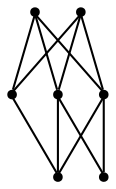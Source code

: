 graph {
  node [shape=point,comment="{\"directed\":false,\"doi\":\"10.1007/978-3-642-25878-7_2\",\"figure\":\"3 (1)\"}"]

  v0 [pos="839.0164635662046,863.4201489547587"]
  v1 [pos="808.1201427780177,986.9149305436272"]
  v2 [pos="808.1201427780177,739.9212977081486"]
  v3 [pos="777.2280216231832,863.4201489547587"]
  v4 [pos="715.4395160493534,863.4201489547587"]
  v5 [pos="746.3316372041879,986.9149305436272"]
  v6 [pos="746.3316372041879,739.9212977081486"]

  v0 -- v1 [id="-1",pos="839.0164635662046,863.4201489547587 808.1201427780177,986.9149305436272 808.1201427780177,986.9149305436272 808.1201427780177,986.9149305436272"]
  v4 -- v1 [id="-2",pos="715.4395160493534,863.4201489547587 808.1201427780177,986.9149305436272 808.1201427780177,986.9149305436272 808.1201427780177,986.9149305436272"]
  v4 -- v5 [id="-3",pos="715.4395160493534,863.4201489547587 746.3316372041879,986.9149305436272 746.3316372041879,986.9149305436272 746.3316372041879,986.9149305436272"]
  v6 -- v0 [id="-4",pos="746.3316372041879,739.9212977081486 839.0164635662046,863.4201489547587 839.0164635662046,863.4201489547587 839.0164635662046,863.4201489547587"]
  v6 -- v4 [id="-5",pos="746.3316372041879,739.9212977081486 715.4395160493534,863.4201489547587 715.4395160493534,863.4201489547587 715.4395160493534,863.4201489547587"]
  v6 -- v3 [id="-6",pos="746.3316372041879,739.9212977081486 777.2280216231832,863.4201489547587 777.2280216231832,863.4201489547587 777.2280216231832,863.4201489547587"]
  v3 -- v1 [id="-7",pos="777.2280216231832,863.4201489547587 808.1201427780177,986.9149305436272 808.1201427780177,986.9149305436272 808.1201427780177,986.9149305436272"]
  v3 -- v5 [id="-8",pos="777.2280216231832,863.4201489547587 746.3316372041879,986.9149305436272 746.3316372041879,986.9149305436272 746.3316372041879,986.9149305436272"]
  v2 -- v0 [id="-9",pos="808.1201427780177,739.9212977081486 839.0164635662046,863.4201489547587 839.0164635662046,863.4201489547587 839.0164635662046,863.4201489547587"]
  v2 -- v4 [id="-10",pos="808.1201427780177,739.9212977081486 715.4395160493534,863.4201489547587 715.4395160493534,863.4201489547587 715.4395160493534,863.4201489547587"]
  v2 -- v3 [id="-11",pos="808.1201427780177,739.9212977081486 777.2280216231832,863.4201489547587 777.2280216231832,863.4201489547587 777.2280216231832,863.4201489547587"]
}